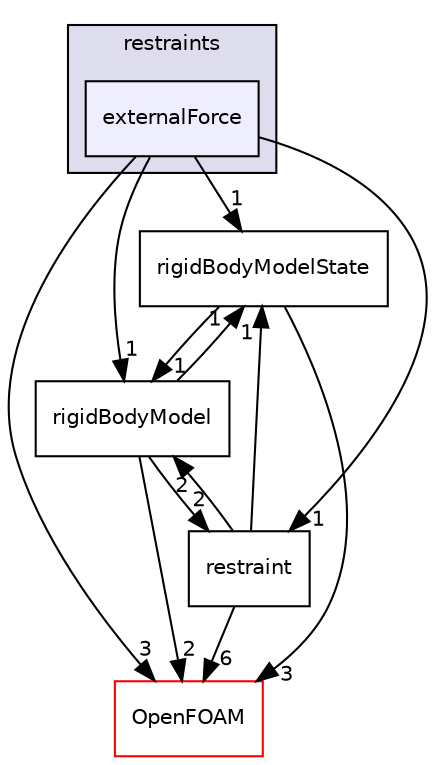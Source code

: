 digraph "src/rigidBodyDynamics/restraints/externalForce" {
  bgcolor=transparent;
  compound=true
  node [ fontsize="10", fontname="Helvetica"];
  edge [ labelfontsize="10", labelfontname="Helvetica"];
  subgraph clusterdir_5934478bd312d980c3411c3627b10c8a {
    graph [ bgcolor="#ddddee", pencolor="black", label="restraints" fontname="Helvetica", fontsize="10", URL="dir_5934478bd312d980c3411c3627b10c8a.html"]
  dir_9a04b4d06dfd3953d321f14adc588347 [shape=box, label="externalForce", style="filled", fillcolor="#eeeeff", pencolor="black", URL="dir_9a04b4d06dfd3953d321f14adc588347.html"];
  }
  dir_d31d6402043559e877bddd205385bdaf [shape=box label="rigidBodyModelState" URL="dir_d31d6402043559e877bddd205385bdaf.html"];
  dir_af944db0c164b1c029d2b46f26f41dd1 [shape=box label="restraint" URL="dir_af944db0c164b1c029d2b46f26f41dd1.html"];
  dir_c5473ff19b20e6ec4dfe5c310b3778a8 [shape=box label="OpenFOAM" color="red" URL="dir_c5473ff19b20e6ec4dfe5c310b3778a8.html"];
  dir_01d230fdb888802d871acc5f0e1690e2 [shape=box label="rigidBodyModel" URL="dir_01d230fdb888802d871acc5f0e1690e2.html"];
  dir_d31d6402043559e877bddd205385bdaf->dir_c5473ff19b20e6ec4dfe5c310b3778a8 [headlabel="3", labeldistance=1.5 headhref="dir_003536_002151.html"];
  dir_d31d6402043559e877bddd205385bdaf->dir_01d230fdb888802d871acc5f0e1690e2 [headlabel="1", labeldistance=1.5 headhref="dir_003536_003535.html"];
  dir_af944db0c164b1c029d2b46f26f41dd1->dir_d31d6402043559e877bddd205385bdaf [headlabel="1", labeldistance=1.5 headhref="dir_003530_003536.html"];
  dir_af944db0c164b1c029d2b46f26f41dd1->dir_c5473ff19b20e6ec4dfe5c310b3778a8 [headlabel="6", labeldistance=1.5 headhref="dir_003530_002151.html"];
  dir_af944db0c164b1c029d2b46f26f41dd1->dir_01d230fdb888802d871acc5f0e1690e2 [headlabel="2", labeldistance=1.5 headhref="dir_003530_003535.html"];
  dir_9a04b4d06dfd3953d321f14adc588347->dir_d31d6402043559e877bddd205385bdaf [headlabel="1", labeldistance=1.5 headhref="dir_003519_003536.html"];
  dir_9a04b4d06dfd3953d321f14adc588347->dir_af944db0c164b1c029d2b46f26f41dd1 [headlabel="1", labeldistance=1.5 headhref="dir_003519_003530.html"];
  dir_9a04b4d06dfd3953d321f14adc588347->dir_c5473ff19b20e6ec4dfe5c310b3778a8 [headlabel="3", labeldistance=1.5 headhref="dir_003519_002151.html"];
  dir_9a04b4d06dfd3953d321f14adc588347->dir_01d230fdb888802d871acc5f0e1690e2 [headlabel="1", labeldistance=1.5 headhref="dir_003519_003535.html"];
  dir_01d230fdb888802d871acc5f0e1690e2->dir_d31d6402043559e877bddd205385bdaf [headlabel="1", labeldistance=1.5 headhref="dir_003535_003536.html"];
  dir_01d230fdb888802d871acc5f0e1690e2->dir_af944db0c164b1c029d2b46f26f41dd1 [headlabel="2", labeldistance=1.5 headhref="dir_003535_003530.html"];
  dir_01d230fdb888802d871acc5f0e1690e2->dir_c5473ff19b20e6ec4dfe5c310b3778a8 [headlabel="2", labeldistance=1.5 headhref="dir_003535_002151.html"];
}
